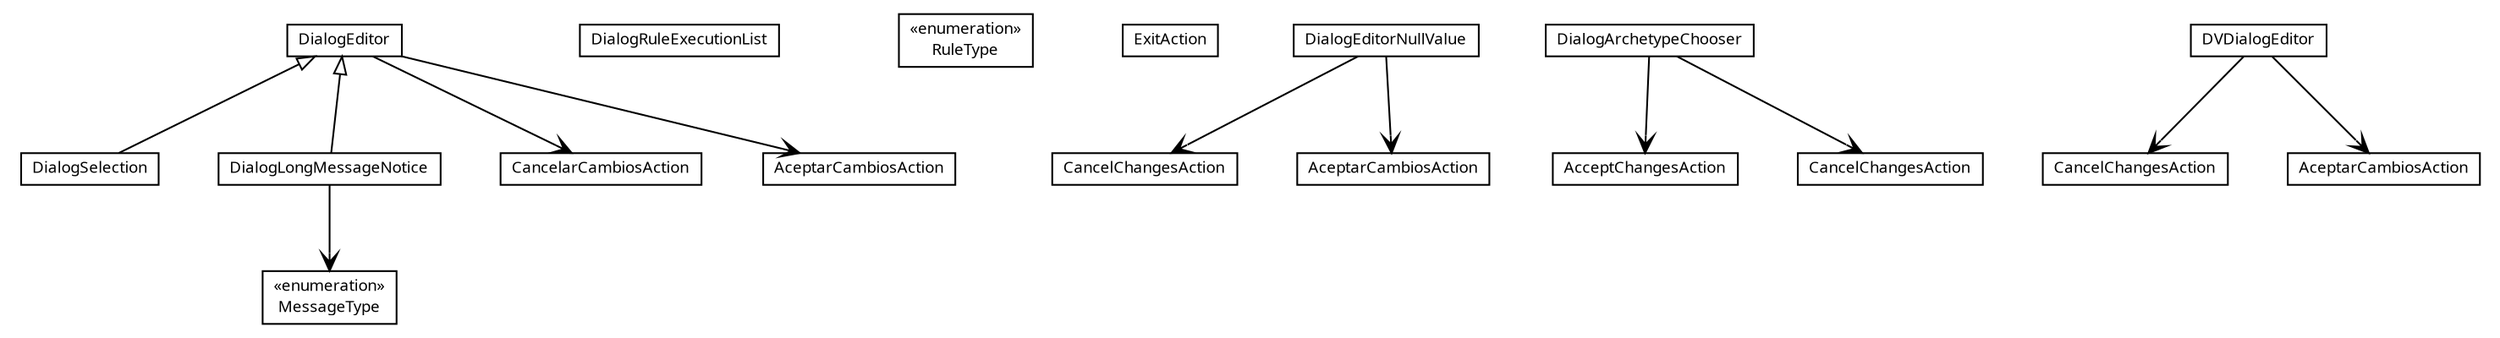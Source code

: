 #!/usr/local/bin/dot
#
# Class diagram 
# Generated by UMLGraph version R5_6 (http://www.umlgraph.org/)
#

digraph G {
	edge [fontname="Trebuchet MS",fontsize=10,labelfontname="Trebuchet MS",labelfontsize=10];
	node [fontname="Trebuchet MS",fontsize=10,shape=plaintext];
	nodesep=0.25;
	ranksep=0.5;
	// se.cambio.cds.openehr.view.dialogs.DialogSelection
	c50195 [label=<<table title="se.cambio.cds.openehr.view.dialogs.DialogSelection" border="0" cellborder="1" cellspacing="0" cellpadding="2" port="p" href="./DialogSelection.html">
		<tr><td><table border="0" cellspacing="0" cellpadding="1">
<tr><td align="center" balign="center"><font face="Trebuchet MS"> DialogSelection </font></td></tr>
		</table></td></tr>
		</table>>, URL="./DialogSelection.html", fontname="Trebuchet MS", fontcolor="black", fontsize=9.0];
	// se.cambio.cds.openehr.view.dialogs.DialogRuleExecutionList
	c50196 [label=<<table title="se.cambio.cds.openehr.view.dialogs.DialogRuleExecutionList" border="0" cellborder="1" cellspacing="0" cellpadding="2" port="p" href="./DialogRuleExecutionList.html">
		<tr><td><table border="0" cellspacing="0" cellpadding="1">
<tr><td align="center" balign="center"><font face="Trebuchet MS"> DialogRuleExecutionList </font></td></tr>
		</table></td></tr>
		</table>>, URL="./DialogRuleExecutionList.html", fontname="Trebuchet MS", fontcolor="black", fontsize=9.0];
	// se.cambio.cds.openehr.view.dialogs.DialogRuleExecutionList.RuleType
	c50197 [label=<<table title="se.cambio.cds.openehr.view.dialogs.DialogRuleExecutionList.RuleType" border="0" cellborder="1" cellspacing="0" cellpadding="2" port="p" href="./DialogRuleExecutionList.RuleType.html">
		<tr><td><table border="0" cellspacing="0" cellpadding="1">
<tr><td align="center" balign="center"> &#171;enumeration&#187; </td></tr>
<tr><td align="center" balign="center"><font face="Trebuchet MS"> RuleType </font></td></tr>
		</table></td></tr>
		</table>>, URL="./DialogRuleExecutionList.RuleType.html", fontname="Trebuchet MS", fontcolor="black", fontsize=9.0];
	// se.cambio.cds.openehr.view.dialogs.DialogRuleExecutionList.ExitAction
	c50198 [label=<<table title="se.cambio.cds.openehr.view.dialogs.DialogRuleExecutionList.ExitAction" border="0" cellborder="1" cellspacing="0" cellpadding="2" port="p" href="./DialogRuleExecutionList.ExitAction.html">
		<tr><td><table border="0" cellspacing="0" cellpadding="1">
<tr><td align="center" balign="center"><font face="Trebuchet MS"> ExitAction </font></td></tr>
		</table></td></tr>
		</table>>, URL="./DialogRuleExecutionList.ExitAction.html", fontname="Trebuchet MS", fontcolor="black", fontsize=9.0];
	// se.cambio.cds.openehr.view.dialogs.DialogLongMessageNotice
	c50199 [label=<<table title="se.cambio.cds.openehr.view.dialogs.DialogLongMessageNotice" border="0" cellborder="1" cellspacing="0" cellpadding="2" port="p" href="./DialogLongMessageNotice.html">
		<tr><td><table border="0" cellspacing="0" cellpadding="1">
<tr><td align="center" balign="center"><font face="Trebuchet MS"> DialogLongMessageNotice </font></td></tr>
		</table></td></tr>
		</table>>, URL="./DialogLongMessageNotice.html", fontname="Trebuchet MS", fontcolor="black", fontsize=9.0];
	// se.cambio.cds.openehr.view.dialogs.DialogLongMessageNotice.MessageType
	c50200 [label=<<table title="se.cambio.cds.openehr.view.dialogs.DialogLongMessageNotice.MessageType" border="0" cellborder="1" cellspacing="0" cellpadding="2" port="p" href="./DialogLongMessageNotice.MessageType.html">
		<tr><td><table border="0" cellspacing="0" cellpadding="1">
<tr><td align="center" balign="center"> &#171;enumeration&#187; </td></tr>
<tr><td align="center" balign="center"><font face="Trebuchet MS"> MessageType </font></td></tr>
		</table></td></tr>
		</table>>, URL="./DialogLongMessageNotice.MessageType.html", fontname="Trebuchet MS", fontcolor="black", fontsize=9.0];
	// se.cambio.cds.openehr.view.dialogs.DialogEditorNullValue
	c50201 [label=<<table title="se.cambio.cds.openehr.view.dialogs.DialogEditorNullValue" border="0" cellborder="1" cellspacing="0" cellpadding="2" port="p" href="./DialogEditorNullValue.html">
		<tr><td><table border="0" cellspacing="0" cellpadding="1">
<tr><td align="center" balign="center"><font face="Trebuchet MS"> DialogEditorNullValue </font></td></tr>
		</table></td></tr>
		</table>>, URL="./DialogEditorNullValue.html", fontname="Trebuchet MS", fontcolor="black", fontsize=9.0];
	// se.cambio.cds.openehr.view.dialogs.DialogEditorNullValue.CancelChangesAction
	c50202 [label=<<table title="se.cambio.cds.openehr.view.dialogs.DialogEditorNullValue.CancelChangesAction" border="0" cellborder="1" cellspacing="0" cellpadding="2" port="p" href="./DialogEditorNullValue.CancelChangesAction.html">
		<tr><td><table border="0" cellspacing="0" cellpadding="1">
<tr><td align="center" balign="center"><font face="Trebuchet MS"> CancelChangesAction </font></td></tr>
		</table></td></tr>
		</table>>, URL="./DialogEditorNullValue.CancelChangesAction.html", fontname="Trebuchet MS", fontcolor="black", fontsize=9.0];
	// se.cambio.cds.openehr.view.dialogs.DialogEditorNullValue.AceptarCambiosAction
	c50203 [label=<<table title="se.cambio.cds.openehr.view.dialogs.DialogEditorNullValue.AceptarCambiosAction" border="0" cellborder="1" cellspacing="0" cellpadding="2" port="p" href="./DialogEditorNullValue.AceptarCambiosAction.html">
		<tr><td><table border="0" cellspacing="0" cellpadding="1">
<tr><td align="center" balign="center"><font face="Trebuchet MS"> AceptarCambiosAction </font></td></tr>
		</table></td></tr>
		</table>>, URL="./DialogEditorNullValue.AceptarCambiosAction.html", fontname="Trebuchet MS", fontcolor="black", fontsize=9.0];
	// se.cambio.cds.openehr.view.dialogs.DialogEditor
	c50204 [label=<<table title="se.cambio.cds.openehr.view.dialogs.DialogEditor" border="0" cellborder="1" cellspacing="0" cellpadding="2" port="p" href="./DialogEditor.html">
		<tr><td><table border="0" cellspacing="0" cellpadding="1">
<tr><td align="center" balign="center"><font face="Trebuchet MS"> DialogEditor </font></td></tr>
		</table></td></tr>
		</table>>, URL="./DialogEditor.html", fontname="Trebuchet MS", fontcolor="black", fontsize=9.0];
	// se.cambio.cds.openehr.view.dialogs.DialogEditor.CancelarCambiosAction
	c50205 [label=<<table title="se.cambio.cds.openehr.view.dialogs.DialogEditor.CancelarCambiosAction" border="0" cellborder="1" cellspacing="0" cellpadding="2" port="p" href="./DialogEditor.CancelarCambiosAction.html">
		<tr><td><table border="0" cellspacing="0" cellpadding="1">
<tr><td align="center" balign="center"><font face="Trebuchet MS"> CancelarCambiosAction </font></td></tr>
		</table></td></tr>
		</table>>, URL="./DialogEditor.CancelarCambiosAction.html", fontname="Trebuchet MS", fontcolor="black", fontsize=9.0];
	// se.cambio.cds.openehr.view.dialogs.DialogEditor.AceptarCambiosAction
	c50206 [label=<<table title="se.cambio.cds.openehr.view.dialogs.DialogEditor.AceptarCambiosAction" border="0" cellborder="1" cellspacing="0" cellpadding="2" port="p" href="./DialogEditor.AceptarCambiosAction.html">
		<tr><td><table border="0" cellspacing="0" cellpadding="1">
<tr><td align="center" balign="center"><font face="Trebuchet MS"> AceptarCambiosAction </font></td></tr>
		</table></td></tr>
		</table>>, URL="./DialogEditor.AceptarCambiosAction.html", fontname="Trebuchet MS", fontcolor="black", fontsize=9.0];
	// se.cambio.cds.openehr.view.dialogs.DialogArchetypeChooser
	c50207 [label=<<table title="se.cambio.cds.openehr.view.dialogs.DialogArchetypeChooser" border="0" cellborder="1" cellspacing="0" cellpadding="2" port="p" href="./DialogArchetypeChooser.html">
		<tr><td><table border="0" cellspacing="0" cellpadding="1">
<tr><td align="center" balign="center"><font face="Trebuchet MS"> DialogArchetypeChooser </font></td></tr>
		</table></td></tr>
		</table>>, URL="./DialogArchetypeChooser.html", fontname="Trebuchet MS", fontcolor="black", fontsize=9.0];
	// se.cambio.cds.openehr.view.dialogs.DialogArchetypeChooser.AcceptChangesAction
	c50208 [label=<<table title="se.cambio.cds.openehr.view.dialogs.DialogArchetypeChooser.AcceptChangesAction" border="0" cellborder="1" cellspacing="0" cellpadding="2" port="p" href="./DialogArchetypeChooser.AcceptChangesAction.html">
		<tr><td><table border="0" cellspacing="0" cellpadding="1">
<tr><td align="center" balign="center"><font face="Trebuchet MS"> AcceptChangesAction </font></td></tr>
		</table></td></tr>
		</table>>, URL="./DialogArchetypeChooser.AcceptChangesAction.html", fontname="Trebuchet MS", fontcolor="black", fontsize=9.0];
	// se.cambio.cds.openehr.view.dialogs.DVDialogEditor
	c50209 [label=<<table title="se.cambio.cds.openehr.view.dialogs.DVDialogEditor" border="0" cellborder="1" cellspacing="0" cellpadding="2" port="p" href="./DVDialogEditor.html">
		<tr><td><table border="0" cellspacing="0" cellpadding="1">
<tr><td align="center" balign="center"><font face="Trebuchet MS"> DVDialogEditor </font></td></tr>
		</table></td></tr>
		</table>>, URL="./DVDialogEditor.html", fontname="Trebuchet MS", fontcolor="black", fontsize=9.0];
	// se.cambio.cds.openehr.view.dialogs.DVDialogEditor.CancelChangesAction
	c50210 [label=<<table title="se.cambio.cds.openehr.view.dialogs.DVDialogEditor.CancelChangesAction" border="0" cellborder="1" cellspacing="0" cellpadding="2" port="p" href="./DVDialogEditor.CancelChangesAction.html">
		<tr><td><table border="0" cellspacing="0" cellpadding="1">
<tr><td align="center" balign="center"><font face="Trebuchet MS"> CancelChangesAction </font></td></tr>
		</table></td></tr>
		</table>>, URL="./DVDialogEditor.CancelChangesAction.html", fontname="Trebuchet MS", fontcolor="black", fontsize=9.0];
	// se.cambio.cds.openehr.view.dialogs.DVDialogEditor.AceptarCambiosAction
	c50211 [label=<<table title="se.cambio.cds.openehr.view.dialogs.DVDialogEditor.AceptarCambiosAction" border="0" cellborder="1" cellspacing="0" cellpadding="2" port="p" href="./DVDialogEditor.AceptarCambiosAction.html">
		<tr><td><table border="0" cellspacing="0" cellpadding="1">
<tr><td align="center" balign="center"><font face="Trebuchet MS"> AceptarCambiosAction </font></td></tr>
		</table></td></tr>
		</table>>, URL="./DVDialogEditor.AceptarCambiosAction.html", fontname="Trebuchet MS", fontcolor="black", fontsize=9.0];
	//se.cambio.cds.openehr.view.dialogs.DialogSelection extends se.cambio.cds.openehr.view.dialogs.DialogEditor
	c50204:p -> c50195:p [dir=back,arrowtail=empty];
	//se.cambio.cds.openehr.view.dialogs.DialogLongMessageNotice extends se.cambio.cds.openehr.view.dialogs.DialogEditor
	c50204:p -> c50199:p [dir=back,arrowtail=empty];
	// se.cambio.cds.openehr.view.dialogs.DialogLongMessageNotice NAVASSOC se.cambio.cds.openehr.view.dialogs.DialogLongMessageNotice.MessageType
	c50199:p -> c50200:p [taillabel="", label="", headlabel="", fontname="Trebuchet MS", fontcolor="black", fontsize=10.0, color="black", arrowhead=open];
	// se.cambio.cds.openehr.view.dialogs.DialogEditorNullValue NAVASSOC se.cambio.cds.openehr.view.dialogs.DialogEditorNullValue.AceptarCambiosAction
	c50201:p -> c50203:p [taillabel="", label="", headlabel="", fontname="Trebuchet MS", fontcolor="black", fontsize=10.0, color="black", arrowhead=open];
	// se.cambio.cds.openehr.view.dialogs.DialogEditorNullValue NAVASSOC se.cambio.cds.openehr.view.dialogs.DialogEditorNullValue.CancelChangesAction
	c50201:p -> c50202:p [taillabel="", label="", headlabel="", fontname="Trebuchet MS", fontcolor="black", fontsize=10.0, color="black", arrowhead=open];
	// se.cambio.cds.openehr.view.dialogs.DialogEditor NAVASSOC se.cambio.cds.openehr.view.dialogs.DialogEditor.AceptarCambiosAction
	c50204:p -> c50206:p [taillabel="", label="", headlabel="", fontname="Trebuchet MS", fontcolor="black", fontsize=10.0, color="black", arrowhead=open];
	// se.cambio.cds.openehr.view.dialogs.DialogEditor NAVASSOC se.cambio.cds.openehr.view.dialogs.DialogEditor.CancelarCambiosAction
	c50204:p -> c50205:p [taillabel="", label="", headlabel="", fontname="Trebuchet MS", fontcolor="black", fontsize=10.0, color="black", arrowhead=open];
	// se.cambio.cds.openehr.view.dialogs.DialogArchetypeChooser NAVASSOC se.cambio.cds.openehr.view.dialogs.DialogArchetypeChooser.AcceptChangesAction
	c50207:p -> c50208:p [taillabel="", label="", headlabel="", fontname="Trebuchet MS", fontcolor="black", fontsize=10.0, color="black", arrowhead=open];
	// se.cambio.cds.openehr.view.dialogs.DialogArchetypeChooser NAVASSOC se.cambio.cds.openehr.view.dialogs.DialogArchetypeChooser.CancelChangesAction
	c50207:p -> c50391:p [taillabel="", label="", headlabel="", fontname="Trebuchet MS", fontcolor="black", fontsize=10.0, color="black", arrowhead=open];
	// se.cambio.cds.openehr.view.dialogs.DVDialogEditor NAVASSOC se.cambio.cds.openehr.view.dialogs.DVDialogEditor.AceptarCambiosAction
	c50209:p -> c50211:p [taillabel="", label="", headlabel="", fontname="Trebuchet MS", fontcolor="black", fontsize=10.0, color="black", arrowhead=open];
	// se.cambio.cds.openehr.view.dialogs.DVDialogEditor NAVASSOC se.cambio.cds.openehr.view.dialogs.DVDialogEditor.CancelChangesAction
	c50209:p -> c50210:p [taillabel="", label="", headlabel="", fontname="Trebuchet MS", fontcolor="black", fontsize=10.0, color="black", arrowhead=open];
	// se.cambio.cds.openehr.view.dialogs.DialogArchetypeChooser.CancelChangesAction
	c50391 [label=<<table title="se.cambio.cds.openehr.view.dialogs.DialogArchetypeChooser.CancelChangesAction" border="0" cellborder="1" cellspacing="0" cellpadding="2" port="p" href="http://java.sun.com/j2se/1.4.2/docs/api/se/cambio/cds/openehr/view/dialogs/DialogArchetypeChooser/CancelChangesAction.html">
		<tr><td><table border="0" cellspacing="0" cellpadding="1">
<tr><td align="center" balign="center"><font face="Trebuchet MS"> CancelChangesAction </font></td></tr>
		</table></td></tr>
		</table>>, URL="http://java.sun.com/j2se/1.4.2/docs/api/se/cambio/cds/openehr/view/dialogs/DialogArchetypeChooser/CancelChangesAction.html", fontname="Trebuchet MS", fontcolor="black", fontsize=9.0];
}


